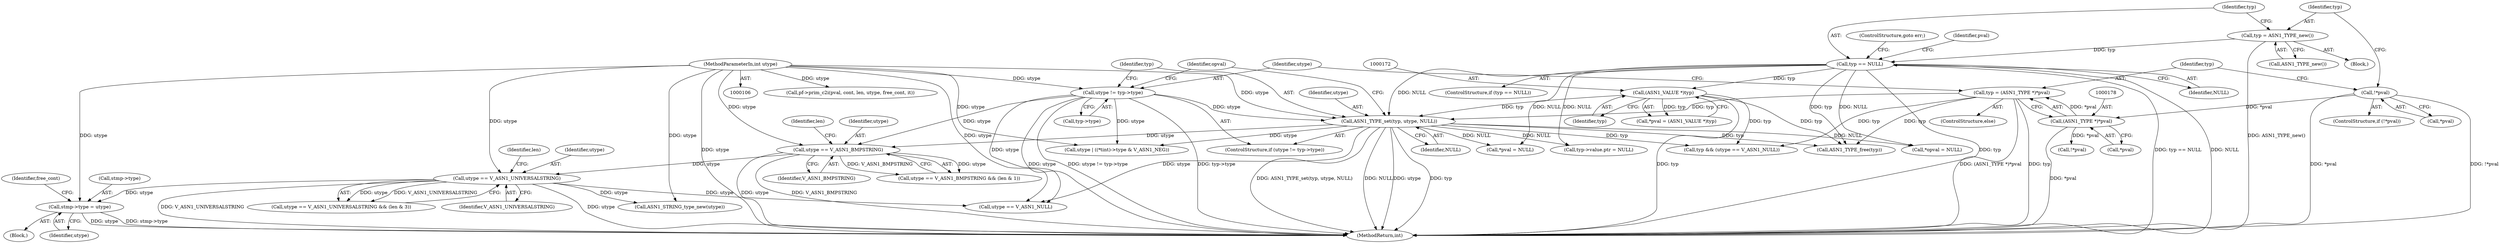 digraph "0_openssl_f5da52e308a6aeea6d5f3df98c4da295d7e9cc27_0@pointer" {
"1000380" [label="(Call,stmp->type = utype)"];
"1000338" [label="(Call,utype == V_ASN1_UNIVERSALSTRING)"];
"1000325" [label="(Call,utype == V_ASN1_BMPSTRING)"];
"1000187" [label="(Call,ASN1_TYPE_set(typ, utype, NULL))"];
"1000175" [label="(Call,typ = (ASN1_TYPE *)*pval)"];
"1000177" [label="(Call,(ASN1_TYPE *)*pval)"];
"1000156" [label="(Call,!*pval)"];
"1000171" [label="(Call,(ASN1_VALUE *)typ)"];
"1000164" [label="(Call,typ == NULL)"];
"1000160" [label="(Call,typ = ASN1_TYPE_new())"];
"1000182" [label="(Call,utype != typ->type)"];
"1000110" [label="(MethodParameterIn,int utype)"];
"1000189" [label="(Identifier,utype)"];
"1000179" [label="(Call,*pval)"];
"1000173" [label="(Identifier,typ)"];
"1000160" [label="(Call,typ = ASN1_TYPE_new())"];
"1000159" [label="(Block,)"];
"1000141" [label="(Call,pf->prim_c2i(pval, cont, len, utype, free_cont, it))"];
"1000163" [label="(ControlStructure,if (typ == NULL))"];
"1000384" [label="(Identifier,utype)"];
"1000327" [label="(Identifier,V_ASN1_BMPSTRING)"];
"1000192" [label="(Identifier,opval)"];
"1000168" [label="(Call,*pval = (ASN1_VALUE *)typ)"];
"1000170" [label="(Identifier,pval)"];
"1000325" [label="(Call,utype == V_ASN1_BMPSTRING)"];
"1000326" [label="(Identifier,utype)"];
"1000324" [label="(Call,utype == V_ASN1_BMPSTRING && (len & 1))"];
"1000177" [label="(Call,(ASN1_TYPE *)*pval)"];
"1000464" [label="(MethodReturn,int)"];
"1000296" [label="(Call,utype | ((*tint)->type & V_ASN1_NEG))"];
"1000339" [label="(Identifier,utype)"];
"1000454" [label="(Call,ASN1_TYPE_free(typ))"];
"1000157" [label="(Call,*pval)"];
"1000342" [label="(Identifier,len)"];
"1000337" [label="(Call,utype == V_ASN1_UNIVERSALSTRING && (len & 3))"];
"1000380" [label="(Call,stmp->type = utype)"];
"1000427" [label="(Call,*pval = NULL)"];
"1000174" [label="(ControlStructure,else)"];
"1000162" [label="(Call,ASN1_TYPE_new())"];
"1000187" [label="(Call,ASN1_TYPE_set(typ, utype, NULL))"];
"1000176" [label="(Identifier,typ)"];
"1000190" [label="(Identifier,NULL)"];
"1000338" [label="(Call,utype == V_ASN1_UNIVERSALSTRING)"];
"1000381" [label="(Call,stmp->type)"];
"1000439" [label="(Call,typ->value.ptr = NULL)"];
"1000434" [label="(Call,typ && (utype == V_ASN1_NULL))"];
"1000458" [label="(Call,*opval = NULL)"];
"1000350" [label="(Call,!*pval)"];
"1000373" [label="(Block,)"];
"1000171" [label="(Call,(ASN1_VALUE *)typ)"];
"1000188" [label="(Identifier,typ)"];
"1000387" [label="(Identifier,free_cont)"];
"1000181" [label="(ControlStructure,if (utype != typ->type))"];
"1000329" [label="(Identifier,len)"];
"1000156" [label="(Call,!*pval)"];
"1000182" [label="(Call,utype != typ->type)"];
"1000356" [label="(Call,ASN1_STRING_type_new(utype))"];
"1000155" [label="(ControlStructure,if (!*pval))"];
"1000166" [label="(Identifier,NULL)"];
"1000165" [label="(Identifier,typ)"];
"1000436" [label="(Call,utype == V_ASN1_NULL)"];
"1000110" [label="(MethodParameterIn,int utype)"];
"1000164" [label="(Call,typ == NULL)"];
"1000183" [label="(Identifier,utype)"];
"1000167" [label="(ControlStructure,goto err;)"];
"1000184" [label="(Call,typ->type)"];
"1000175" [label="(Call,typ = (ASN1_TYPE *)*pval)"];
"1000340" [label="(Identifier,V_ASN1_UNIVERSALSTRING)"];
"1000161" [label="(Identifier,typ)"];
"1000380" -> "1000373"  [label="AST: "];
"1000380" -> "1000384"  [label="CFG: "];
"1000381" -> "1000380"  [label="AST: "];
"1000384" -> "1000380"  [label="AST: "];
"1000387" -> "1000380"  [label="CFG: "];
"1000380" -> "1000464"  [label="DDG: utype"];
"1000380" -> "1000464"  [label="DDG: stmp->type"];
"1000338" -> "1000380"  [label="DDG: utype"];
"1000110" -> "1000380"  [label="DDG: utype"];
"1000338" -> "1000337"  [label="AST: "];
"1000338" -> "1000340"  [label="CFG: "];
"1000339" -> "1000338"  [label="AST: "];
"1000340" -> "1000338"  [label="AST: "];
"1000342" -> "1000338"  [label="CFG: "];
"1000337" -> "1000338"  [label="CFG: "];
"1000338" -> "1000464"  [label="DDG: utype"];
"1000338" -> "1000464"  [label="DDG: V_ASN1_UNIVERSALSTRING"];
"1000338" -> "1000337"  [label="DDG: utype"];
"1000338" -> "1000337"  [label="DDG: V_ASN1_UNIVERSALSTRING"];
"1000325" -> "1000338"  [label="DDG: utype"];
"1000110" -> "1000338"  [label="DDG: utype"];
"1000338" -> "1000356"  [label="DDG: utype"];
"1000338" -> "1000436"  [label="DDG: utype"];
"1000325" -> "1000324"  [label="AST: "];
"1000325" -> "1000327"  [label="CFG: "];
"1000326" -> "1000325"  [label="AST: "];
"1000327" -> "1000325"  [label="AST: "];
"1000329" -> "1000325"  [label="CFG: "];
"1000324" -> "1000325"  [label="CFG: "];
"1000325" -> "1000464"  [label="DDG: utype"];
"1000325" -> "1000464"  [label="DDG: V_ASN1_BMPSTRING"];
"1000325" -> "1000324"  [label="DDG: utype"];
"1000325" -> "1000324"  [label="DDG: V_ASN1_BMPSTRING"];
"1000187" -> "1000325"  [label="DDG: utype"];
"1000182" -> "1000325"  [label="DDG: utype"];
"1000110" -> "1000325"  [label="DDG: utype"];
"1000187" -> "1000181"  [label="AST: "];
"1000187" -> "1000190"  [label="CFG: "];
"1000188" -> "1000187"  [label="AST: "];
"1000189" -> "1000187"  [label="AST: "];
"1000190" -> "1000187"  [label="AST: "];
"1000192" -> "1000187"  [label="CFG: "];
"1000187" -> "1000464"  [label="DDG: typ"];
"1000187" -> "1000464"  [label="DDG: ASN1_TYPE_set(typ, utype, NULL)"];
"1000187" -> "1000464"  [label="DDG: NULL"];
"1000187" -> "1000464"  [label="DDG: utype"];
"1000175" -> "1000187"  [label="DDG: typ"];
"1000171" -> "1000187"  [label="DDG: typ"];
"1000182" -> "1000187"  [label="DDG: utype"];
"1000110" -> "1000187"  [label="DDG: utype"];
"1000164" -> "1000187"  [label="DDG: NULL"];
"1000187" -> "1000296"  [label="DDG: utype"];
"1000187" -> "1000427"  [label="DDG: NULL"];
"1000187" -> "1000434"  [label="DDG: typ"];
"1000187" -> "1000436"  [label="DDG: utype"];
"1000187" -> "1000439"  [label="DDG: NULL"];
"1000187" -> "1000454"  [label="DDG: typ"];
"1000187" -> "1000458"  [label="DDG: NULL"];
"1000175" -> "1000174"  [label="AST: "];
"1000175" -> "1000177"  [label="CFG: "];
"1000176" -> "1000175"  [label="AST: "];
"1000177" -> "1000175"  [label="AST: "];
"1000183" -> "1000175"  [label="CFG: "];
"1000175" -> "1000464"  [label="DDG: typ"];
"1000175" -> "1000464"  [label="DDG: (ASN1_TYPE *)*pval"];
"1000177" -> "1000175"  [label="DDG: *pval"];
"1000175" -> "1000434"  [label="DDG: typ"];
"1000175" -> "1000454"  [label="DDG: typ"];
"1000177" -> "1000179"  [label="CFG: "];
"1000178" -> "1000177"  [label="AST: "];
"1000179" -> "1000177"  [label="AST: "];
"1000177" -> "1000464"  [label="DDG: *pval"];
"1000156" -> "1000177"  [label="DDG: *pval"];
"1000177" -> "1000350"  [label="DDG: *pval"];
"1000156" -> "1000155"  [label="AST: "];
"1000156" -> "1000157"  [label="CFG: "];
"1000157" -> "1000156"  [label="AST: "];
"1000161" -> "1000156"  [label="CFG: "];
"1000176" -> "1000156"  [label="CFG: "];
"1000156" -> "1000464"  [label="DDG: *pval"];
"1000156" -> "1000464"  [label="DDG: !*pval"];
"1000171" -> "1000168"  [label="AST: "];
"1000171" -> "1000173"  [label="CFG: "];
"1000172" -> "1000171"  [label="AST: "];
"1000173" -> "1000171"  [label="AST: "];
"1000168" -> "1000171"  [label="CFG: "];
"1000171" -> "1000464"  [label="DDG: typ"];
"1000171" -> "1000168"  [label="DDG: typ"];
"1000164" -> "1000171"  [label="DDG: typ"];
"1000171" -> "1000434"  [label="DDG: typ"];
"1000171" -> "1000454"  [label="DDG: typ"];
"1000164" -> "1000163"  [label="AST: "];
"1000164" -> "1000166"  [label="CFG: "];
"1000165" -> "1000164"  [label="AST: "];
"1000166" -> "1000164"  [label="AST: "];
"1000167" -> "1000164"  [label="CFG: "];
"1000170" -> "1000164"  [label="CFG: "];
"1000164" -> "1000464"  [label="DDG: typ == NULL"];
"1000164" -> "1000464"  [label="DDG: NULL"];
"1000164" -> "1000464"  [label="DDG: typ"];
"1000160" -> "1000164"  [label="DDG: typ"];
"1000164" -> "1000427"  [label="DDG: NULL"];
"1000164" -> "1000439"  [label="DDG: NULL"];
"1000164" -> "1000454"  [label="DDG: typ"];
"1000164" -> "1000458"  [label="DDG: NULL"];
"1000160" -> "1000159"  [label="AST: "];
"1000160" -> "1000162"  [label="CFG: "];
"1000161" -> "1000160"  [label="AST: "];
"1000162" -> "1000160"  [label="AST: "];
"1000165" -> "1000160"  [label="CFG: "];
"1000160" -> "1000464"  [label="DDG: ASN1_TYPE_new()"];
"1000182" -> "1000181"  [label="AST: "];
"1000182" -> "1000184"  [label="CFG: "];
"1000183" -> "1000182"  [label="AST: "];
"1000184" -> "1000182"  [label="AST: "];
"1000188" -> "1000182"  [label="CFG: "];
"1000192" -> "1000182"  [label="CFG: "];
"1000182" -> "1000464"  [label="DDG: utype != typ->type"];
"1000182" -> "1000464"  [label="DDG: typ->type"];
"1000182" -> "1000464"  [label="DDG: utype"];
"1000110" -> "1000182"  [label="DDG: utype"];
"1000182" -> "1000296"  [label="DDG: utype"];
"1000182" -> "1000436"  [label="DDG: utype"];
"1000110" -> "1000106"  [label="AST: "];
"1000110" -> "1000464"  [label="DDG: utype"];
"1000110" -> "1000141"  [label="DDG: utype"];
"1000110" -> "1000296"  [label="DDG: utype"];
"1000110" -> "1000356"  [label="DDG: utype"];
"1000110" -> "1000436"  [label="DDG: utype"];
}
